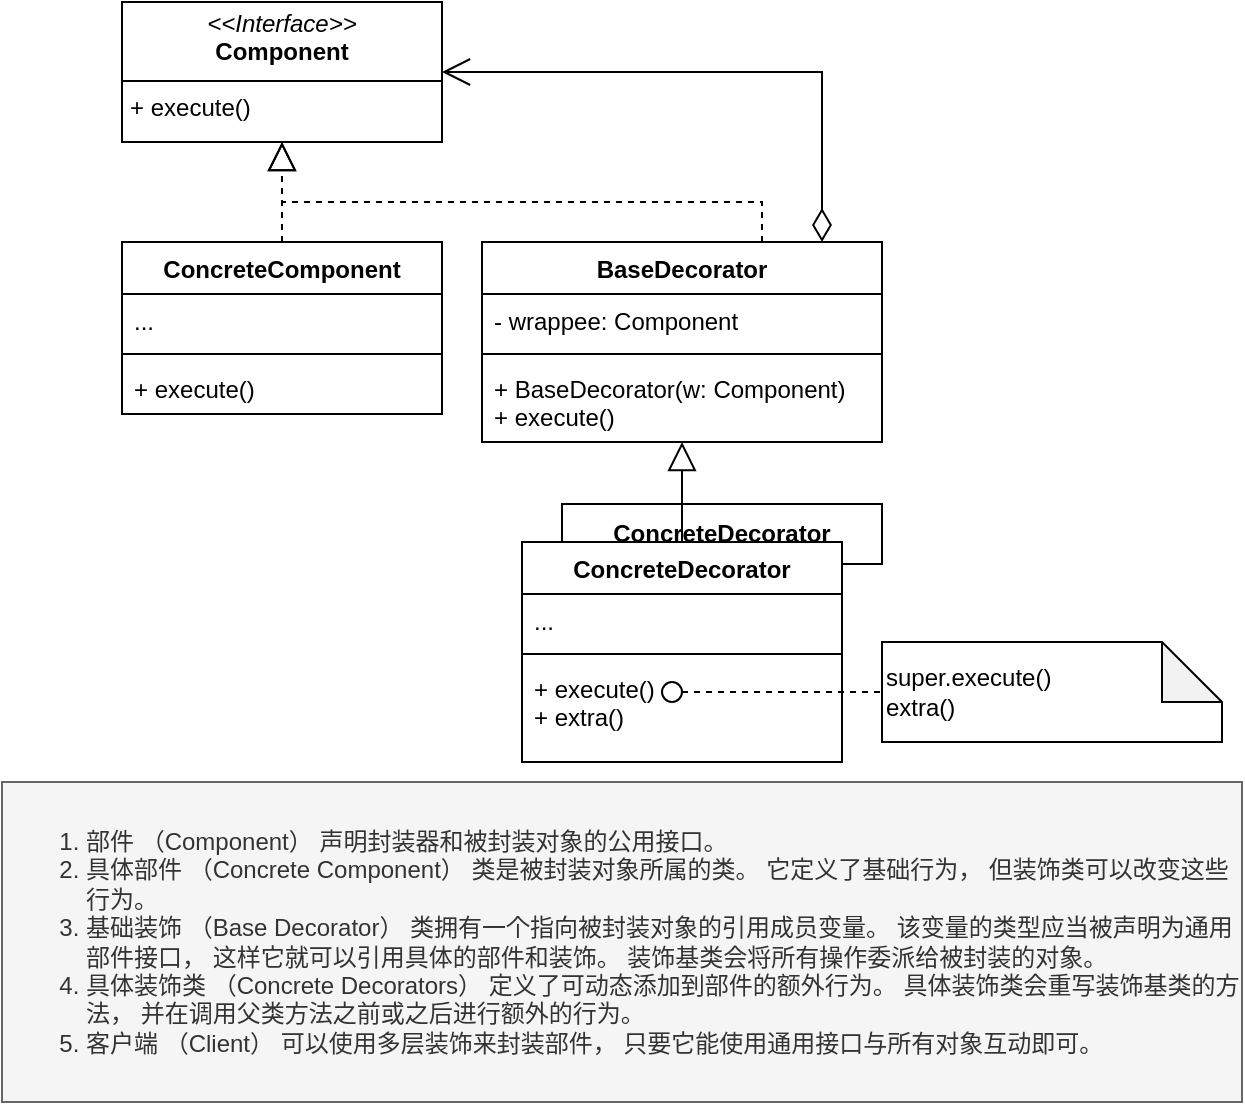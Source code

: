 <mxfile version="24.8.0">
  <diagram name="第 1 页" id="S5pGlmbsO3CV7hcOUFXd">
    <mxGraphModel dx="866" dy="572" grid="1" gridSize="10" guides="1" tooltips="1" connect="1" arrows="1" fold="1" page="1" pageScale="1" pageWidth="850" pageHeight="1100" math="0" shadow="0">
      <root>
        <mxCell id="0" />
        <mxCell id="1" parent="0" />
        <mxCell id="2rkfp9FEgAKgRCf9g2w9-30" value="ConcreteDecorator" style="html=1;whiteSpace=wrap;fontStyle=1" vertex="1" parent="1">
          <mxGeometry x="300" y="331" width="160" height="30" as="geometry" />
        </mxCell>
        <mxCell id="2rkfp9FEgAKgRCf9g2w9-1" value="&lt;p style=&quot;margin:0px;margin-top:4px;text-align:center;&quot;&gt;&lt;i&gt;&amp;lt;&amp;lt;Interface&amp;gt;&amp;gt;&lt;/i&gt;&lt;br&gt;&lt;b&gt;Component&lt;/b&gt;&lt;/p&gt;&lt;hr size=&quot;1&quot; style=&quot;border-style:solid;&quot;&gt;&lt;p style=&quot;margin:0px;margin-left:4px;&quot;&gt;+ execute()&lt;/p&gt;&lt;p style=&quot;margin:0px;margin-left:4px;&quot;&gt;&lt;br&gt;&lt;/p&gt;" style="verticalAlign=top;align=left;overflow=fill;html=1;whiteSpace=wrap;" vertex="1" parent="1">
          <mxGeometry x="80" y="80" width="160" height="70" as="geometry" />
        </mxCell>
        <mxCell id="2rkfp9FEgAKgRCf9g2w9-9" value="" style="edgeStyle=orthogonalEdgeStyle;rounded=0;orthogonalLoop=1;jettySize=auto;html=1;endArrow=block;endFill=0;dashed=1;endSize=12;" edge="1" parent="1" source="2rkfp9FEgAKgRCf9g2w9-4" target="2rkfp9FEgAKgRCf9g2w9-1">
          <mxGeometry relative="1" as="geometry" />
        </mxCell>
        <mxCell id="2rkfp9FEgAKgRCf9g2w9-4" value="ConcreteComponent" style="swimlane;fontStyle=1;align=center;verticalAlign=top;childLayout=stackLayout;horizontal=1;startSize=26;horizontalStack=0;resizeParent=1;resizeParentMax=0;resizeLast=0;collapsible=1;marginBottom=0;whiteSpace=wrap;html=1;" vertex="1" parent="1">
          <mxGeometry x="80" y="200" width="160" height="86" as="geometry" />
        </mxCell>
        <mxCell id="2rkfp9FEgAKgRCf9g2w9-5" value="..." style="text;strokeColor=none;fillColor=none;align=left;verticalAlign=top;spacingLeft=4;spacingRight=4;overflow=hidden;rotatable=0;points=[[0,0.5],[1,0.5]];portConstraint=eastwest;whiteSpace=wrap;html=1;" vertex="1" parent="2rkfp9FEgAKgRCf9g2w9-4">
          <mxGeometry y="26" width="160" height="26" as="geometry" />
        </mxCell>
        <mxCell id="2rkfp9FEgAKgRCf9g2w9-6" value="" style="line;strokeWidth=1;fillColor=none;align=left;verticalAlign=middle;spacingTop=-1;spacingLeft=3;spacingRight=3;rotatable=0;labelPosition=right;points=[];portConstraint=eastwest;strokeColor=inherit;" vertex="1" parent="2rkfp9FEgAKgRCf9g2w9-4">
          <mxGeometry y="52" width="160" height="8" as="geometry" />
        </mxCell>
        <mxCell id="2rkfp9FEgAKgRCf9g2w9-7" value="+ execute()" style="text;strokeColor=none;fillColor=none;align=left;verticalAlign=top;spacingLeft=4;spacingRight=4;overflow=hidden;rotatable=0;points=[[0,0.5],[1,0.5]];portConstraint=eastwest;whiteSpace=wrap;html=1;" vertex="1" parent="2rkfp9FEgAKgRCf9g2w9-4">
          <mxGeometry y="60" width="160" height="26" as="geometry" />
        </mxCell>
        <mxCell id="2rkfp9FEgAKgRCf9g2w9-10" value="BaseDecorator" style="swimlane;fontStyle=1;align=center;verticalAlign=top;childLayout=stackLayout;horizontal=1;startSize=26;horizontalStack=0;resizeParent=1;resizeParentMax=0;resizeLast=0;collapsible=1;marginBottom=0;whiteSpace=wrap;html=1;" vertex="1" parent="1">
          <mxGeometry x="260" y="200" width="200" height="100" as="geometry" />
        </mxCell>
        <mxCell id="2rkfp9FEgAKgRCf9g2w9-11" value="- wrappee: Component" style="text;strokeColor=none;fillColor=none;align=left;verticalAlign=top;spacingLeft=4;spacingRight=4;overflow=hidden;rotatable=0;points=[[0,0.5],[1,0.5]];portConstraint=eastwest;whiteSpace=wrap;html=1;" vertex="1" parent="2rkfp9FEgAKgRCf9g2w9-10">
          <mxGeometry y="26" width="200" height="26" as="geometry" />
        </mxCell>
        <mxCell id="2rkfp9FEgAKgRCf9g2w9-12" value="" style="line;strokeWidth=1;fillColor=none;align=left;verticalAlign=middle;spacingTop=-1;spacingLeft=3;spacingRight=3;rotatable=0;labelPosition=right;points=[];portConstraint=eastwest;strokeColor=inherit;" vertex="1" parent="2rkfp9FEgAKgRCf9g2w9-10">
          <mxGeometry y="52" width="200" height="8" as="geometry" />
        </mxCell>
        <mxCell id="2rkfp9FEgAKgRCf9g2w9-13" value="&lt;div&gt;+ BaseDecorator(w: Component)&lt;/div&gt;+ execute()" style="text;strokeColor=none;fillColor=none;align=left;verticalAlign=top;spacingLeft=4;spacingRight=4;overflow=hidden;rotatable=0;points=[[0,0.5],[1,0.5]];portConstraint=eastwest;whiteSpace=wrap;html=1;" vertex="1" parent="2rkfp9FEgAKgRCf9g2w9-10">
          <mxGeometry y="60" width="200" height="40" as="geometry" />
        </mxCell>
        <mxCell id="2rkfp9FEgAKgRCf9g2w9-15" value="" style="edgeStyle=orthogonalEdgeStyle;rounded=0;orthogonalLoop=1;jettySize=auto;html=1;endArrow=block;endFill=0;dashed=1;endSize=12;" edge="1" parent="1" source="2rkfp9FEgAKgRCf9g2w9-10" target="2rkfp9FEgAKgRCf9g2w9-1">
          <mxGeometry relative="1" as="geometry">
            <mxPoint x="170" y="210" as="sourcePoint" />
            <mxPoint x="170" y="160" as="targetPoint" />
            <Array as="points">
              <mxPoint x="400" y="180" />
              <mxPoint x="160" y="180" />
            </Array>
          </mxGeometry>
        </mxCell>
        <mxCell id="2rkfp9FEgAKgRCf9g2w9-16" value="" style="endArrow=open;html=1;endSize=12;startArrow=diamondThin;startSize=14;startFill=0;edgeStyle=orthogonalEdgeStyle;align=left;verticalAlign=bottom;rounded=0;" edge="1" parent="1" source="2rkfp9FEgAKgRCf9g2w9-10" target="2rkfp9FEgAKgRCf9g2w9-1">
          <mxGeometry x="-1" y="3" relative="1" as="geometry">
            <mxPoint x="350" y="380" as="sourcePoint" />
            <mxPoint x="510" y="380" as="targetPoint" />
            <Array as="points">
              <mxPoint x="430" y="115" />
            </Array>
          </mxGeometry>
        </mxCell>
        <mxCell id="2rkfp9FEgAKgRCf9g2w9-21" value="" style="edgeStyle=orthogonalEdgeStyle;rounded=0;orthogonalLoop=1;jettySize=auto;html=1;endArrow=block;endFill=0;endSize=12;" edge="1" parent="1" source="2rkfp9FEgAKgRCf9g2w9-17" target="2rkfp9FEgAKgRCf9g2w9-10">
          <mxGeometry relative="1" as="geometry" />
        </mxCell>
        <mxCell id="2rkfp9FEgAKgRCf9g2w9-17" value="ConcreteDecorator" style="swimlane;fontStyle=1;align=center;verticalAlign=top;childLayout=stackLayout;horizontal=1;startSize=26;horizontalStack=0;resizeParent=1;resizeParentMax=0;resizeLast=0;collapsible=1;marginBottom=0;whiteSpace=wrap;html=1;" vertex="1" parent="1">
          <mxGeometry x="280" y="350" width="160" height="110" as="geometry" />
        </mxCell>
        <mxCell id="2rkfp9FEgAKgRCf9g2w9-18" value="..." style="text;strokeColor=none;fillColor=none;align=left;verticalAlign=top;spacingLeft=4;spacingRight=4;overflow=hidden;rotatable=0;points=[[0,0.5],[1,0.5]];portConstraint=eastwest;whiteSpace=wrap;html=1;" vertex="1" parent="2rkfp9FEgAKgRCf9g2w9-17">
          <mxGeometry y="26" width="160" height="26" as="geometry" />
        </mxCell>
        <mxCell id="2rkfp9FEgAKgRCf9g2w9-19" value="" style="line;strokeWidth=1;fillColor=none;align=left;verticalAlign=middle;spacingTop=-1;spacingLeft=3;spacingRight=3;rotatable=0;labelPosition=right;points=[];portConstraint=eastwest;strokeColor=inherit;" vertex="1" parent="2rkfp9FEgAKgRCf9g2w9-17">
          <mxGeometry y="52" width="160" height="8" as="geometry" />
        </mxCell>
        <mxCell id="2rkfp9FEgAKgRCf9g2w9-20" value="+ execute()&lt;div&gt;+ extra()&lt;/div&gt;" style="text;strokeColor=none;fillColor=none;align=left;verticalAlign=top;spacingLeft=4;spacingRight=4;overflow=hidden;rotatable=0;points=[[0,0.5],[1,0.5]];portConstraint=eastwest;whiteSpace=wrap;html=1;" vertex="1" parent="2rkfp9FEgAKgRCf9g2w9-17">
          <mxGeometry y="60" width="160" height="50" as="geometry" />
        </mxCell>
        <mxCell id="2rkfp9FEgAKgRCf9g2w9-22" value="" style="ellipse;whiteSpace=wrap;html=1;aspect=fixed;" vertex="1" parent="1">
          <mxGeometry x="350" y="420" width="10" height="10" as="geometry" />
        </mxCell>
        <mxCell id="2rkfp9FEgAKgRCf9g2w9-23" value="" style="endArrow=none;dashed=1;html=1;rounded=0;" edge="1" parent="1" source="2rkfp9FEgAKgRCf9g2w9-22" target="2rkfp9FEgAKgRCf9g2w9-25">
          <mxGeometry width="50" height="50" relative="1" as="geometry">
            <mxPoint x="303" y="723" as="sourcePoint" />
            <mxPoint x="520" y="425" as="targetPoint" />
          </mxGeometry>
        </mxCell>
        <mxCell id="2rkfp9FEgAKgRCf9g2w9-25" value="super.execute()&lt;div&gt;extra()&lt;/div&gt;" style="shape=note;whiteSpace=wrap;html=1;backgroundOutline=1;darkOpacity=0.05;align=left;" vertex="1" parent="1">
          <mxGeometry x="460" y="400" width="170" height="50" as="geometry" />
        </mxCell>
        <mxCell id="2rkfp9FEgAKgRCf9g2w9-31" value="&lt;ol&gt;&lt;li&gt;部件 （Component） 声明封装器和被封装对象的公用接口。&lt;br&gt;&lt;/li&gt;&lt;li&gt;具体部件 （Concrete Component） 类是被封装对象所属的类。 它定义了基础行为， 但装饰类可以改变这些行为。&lt;br&gt;&lt;/li&gt;&lt;li&gt;基础装饰 （Base Decorator） 类拥有一个指向被封装对象的引用成员变量。 该变量的类型应当被声明为通用部件接口， 这样它就可以引用具体的部件和装饰。 装饰基类会将所有操作委派给被封装的对象。&lt;br&gt;&lt;/li&gt;&lt;li&gt;具体装饰类 （Concrete Decorators） 定义了可动态添加到部件的额外行为。 具体装饰类会重写装饰基类的方法， 并在调用父类方法之前或之后进行额外的行为。&lt;br&gt;&lt;/li&gt;&lt;li&gt;客户端 （Client） 可以使用多层装饰来封装部件， 只要它能使用通用接口与所有对象互动即可。&lt;br&gt;&lt;/li&gt;&lt;/ol&gt;" style="text;html=1;align=left;verticalAlign=middle;whiteSpace=wrap;rounded=0;fillColor=#f5f5f5;fontColor=#333333;strokeColor=#666666;" vertex="1" parent="1">
          <mxGeometry x="20" y="470" width="620" height="160" as="geometry" />
        </mxCell>
      </root>
    </mxGraphModel>
  </diagram>
</mxfile>
